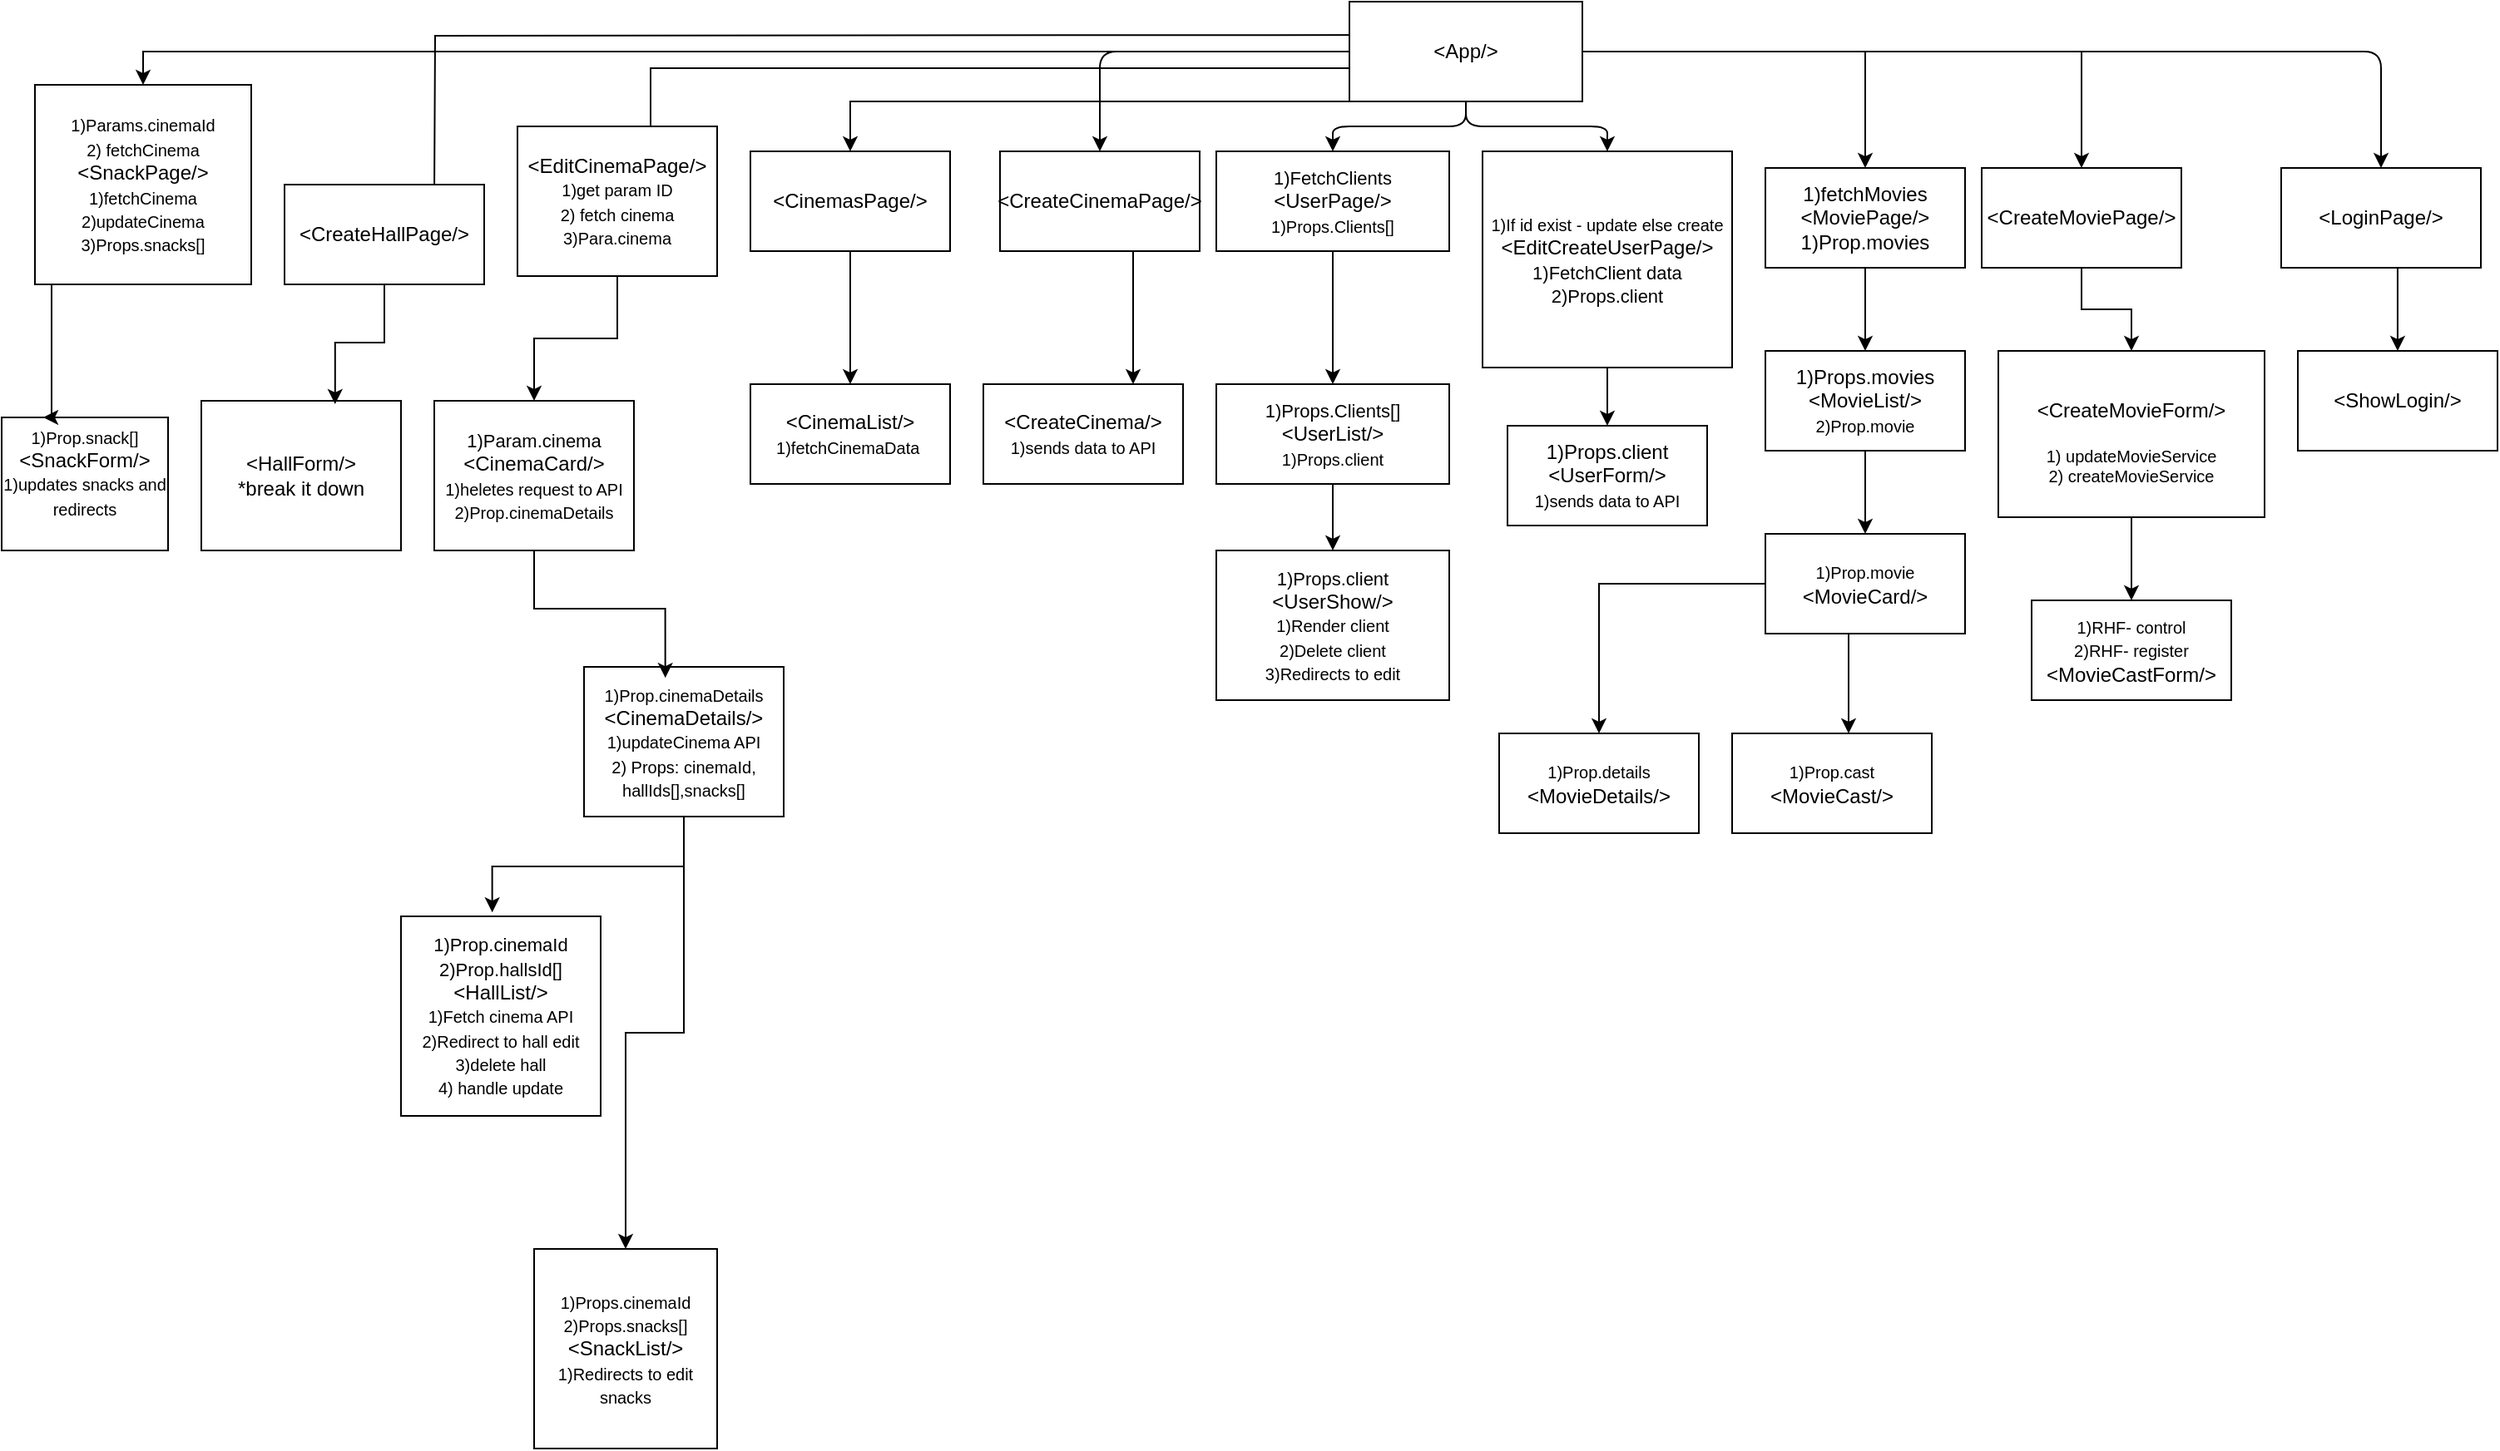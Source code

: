 <mxfile>
    <diagram name="Page-1" id="T1HF94_pV0aO4in_FAbq">
        <mxGraphModel dx="500" dy="831" grid="1" gridSize="10" guides="1" tooltips="1" connect="1" arrows="1" fold="1" page="1" pageScale="1" pageWidth="1654" pageHeight="2336" math="0" shadow="0">
            <root>
                <mxCell id="0"/>
                <mxCell id="1" parent="0"/>
                <mxCell id="jApMvYi7QoUpjL_6ancB-16" style="edgeStyle=orthogonalEdgeStyle;rounded=0;orthogonalLoop=1;jettySize=auto;html=1;entryX=0.5;entryY=0;entryDx=0;entryDy=0;" parent="1" source="jApMvYi7QoUpjL_6ancB-2" target="jApMvYi7QoUpjL_6ancB-4" edge="1">
                    <mxGeometry relative="1" as="geometry"/>
                </mxCell>
                <mxCell id="jApMvYi7QoUpjL_6ancB-17" style="edgeStyle=orthogonalEdgeStyle;rounded=0;orthogonalLoop=1;jettySize=auto;html=1;entryX=0.5;entryY=0;entryDx=0;entryDy=0;" parent="1" edge="1">
                    <mxGeometry relative="1" as="geometry">
                        <mxPoint x="880" y="70" as="sourcePoint"/>
                        <mxPoint x="300" y="170" as="targetPoint"/>
                    </mxGeometry>
                </mxCell>
                <mxCell id="jApMvYi7QoUpjL_6ancB-18" style="edgeStyle=orthogonalEdgeStyle;rounded=0;orthogonalLoop=1;jettySize=auto;html=1;exitX=0;exitY=0.75;exitDx=0;exitDy=0;" parent="1" source="jApMvYi7QoUpjL_6ancB-2" edge="1">
                    <mxGeometry relative="1" as="geometry">
                        <Array as="points">
                            <mxPoint x="850" y="90"/>
                            <mxPoint x="430" y="90"/>
                            <mxPoint x="430" y="170"/>
                        </Array>
                        <mxPoint x="800" y="90" as="sourcePoint"/>
                        <mxPoint x="420.0" y="170" as="targetPoint"/>
                    </mxGeometry>
                </mxCell>
                <mxCell id="jApMvYi7QoUpjL_6ancB-19" style="edgeStyle=orthogonalEdgeStyle;rounded=0;orthogonalLoop=1;jettySize=auto;html=1;" parent="1" source="jApMvYi7QoUpjL_6ancB-2" target="jApMvYi7QoUpjL_6ancB-8" edge="1">
                    <mxGeometry relative="1" as="geometry">
                        <Array as="points">
                            <mxPoint x="950" y="110"/>
                            <mxPoint x="690" y="110"/>
                        </Array>
                    </mxGeometry>
                </mxCell>
                <mxCell id="jApMvYi7QoUpjL_6ancB-21" style="edgeStyle=orthogonalEdgeStyle;rounded=0;orthogonalLoop=1;jettySize=auto;html=1;" parent="1" source="jApMvYi7QoUpjL_6ancB-2" target="jApMvYi7QoUpjL_6ancB-7" edge="1">
                    <mxGeometry relative="1" as="geometry">
                        <mxPoint x="1470" y="140" as="targetPoint"/>
                    </mxGeometry>
                </mxCell>
                <mxCell id="jApMvYi7QoUpjL_6ancB-22" style="edgeStyle=orthogonalEdgeStyle;rounded=0;orthogonalLoop=1;jettySize=auto;html=1;entryX=0.5;entryY=0;entryDx=0;entryDy=0;" parent="1" source="jApMvYi7QoUpjL_6ancB-2" target="jApMvYi7QoUpjL_6ancB-10" edge="1">
                    <mxGeometry relative="1" as="geometry">
                        <Array as="points">
                            <mxPoint x="1160" y="80"/>
                        </Array>
                    </mxGeometry>
                </mxCell>
                <mxCell id="23" style="edgeStyle=orthogonalEdgeStyle;shape=connector;rounded=1;html=1;strokeColor=default;align=center;verticalAlign=middle;fontFamily=Helvetica;fontSize=11;fontColor=default;labelBackgroundColor=default;endArrow=classic;" parent="1" source="jApMvYi7QoUpjL_6ancB-2" target="jApMvYi7QoUpjL_6ancB-9" edge="1">
                    <mxGeometry relative="1" as="geometry"/>
                </mxCell>
                <mxCell id="24" value="" style="edgeStyle=orthogonalEdgeStyle;shape=connector;rounded=1;html=1;strokeColor=default;align=center;verticalAlign=middle;fontFamily=Helvetica;fontSize=11;fontColor=default;labelBackgroundColor=default;endArrow=classic;" parent="1" source="jApMvYi7QoUpjL_6ancB-2" target="2" edge="1">
                    <mxGeometry relative="1" as="geometry"/>
                </mxCell>
                <mxCell id="26" style="edgeStyle=orthogonalEdgeStyle;shape=connector;rounded=1;html=1;strokeColor=default;align=center;verticalAlign=middle;fontFamily=Helvetica;fontSize=11;fontColor=default;labelBackgroundColor=default;endArrow=classic;" parent="1" source="jApMvYi7QoUpjL_6ancB-2" target="20" edge="1">
                    <mxGeometry relative="1" as="geometry"/>
                </mxCell>
                <mxCell id="33" style="edgeStyle=none;html=1;entryX=0.5;entryY=0;entryDx=0;entryDy=0;" parent="1" source="jApMvYi7QoUpjL_6ancB-2" target="32" edge="1">
                    <mxGeometry relative="1" as="geometry">
                        <Array as="points">
                            <mxPoint x="1470" y="80"/>
                        </Array>
                    </mxGeometry>
                </mxCell>
                <mxCell id="jApMvYi7QoUpjL_6ancB-2" value="&amp;lt;App/&amp;gt;" style="rounded=0;whiteSpace=wrap;html=1;strokeColor=default;fontFamily=Helvetica;" parent="1" vertex="1">
                    <mxGeometry x="850" y="50" width="140" height="60" as="geometry"/>
                </mxCell>
                <mxCell id="jApMvYi7QoUpjL_6ancB-4" value="&lt;div&gt;&lt;font style=&quot;font-size: 10px;&quot;&gt;1)Params.cinemaId&lt;/font&gt;&lt;/div&gt;&lt;div&gt;&lt;font style=&quot;font-size: 10px;&quot;&gt;2) fetchCinema&lt;/font&gt;&lt;/div&gt;&amp;lt;SnackPage/&amp;gt;&lt;div&gt;&lt;font style=&quot;font-size: 10px;&quot;&gt;1)fetchCinema&lt;/font&gt;&lt;/div&gt;&lt;div&gt;&lt;font style=&quot;font-size: 10px;&quot;&gt;2)updateCinema&lt;br&gt;&lt;/font&gt;&lt;div&gt;&lt;font style=&quot;font-size: 10px;&quot;&gt;3)Props.snacks[]&lt;/font&gt;&lt;/div&gt;&lt;/div&gt;" style="rounded=0;whiteSpace=wrap;html=1;strokeColor=default;fontFamily=Helvetica;" parent="1" vertex="1">
                    <mxGeometry x="60" y="100" width="130" height="120" as="geometry"/>
                </mxCell>
                <mxCell id="jApMvYi7QoUpjL_6ancB-5" value="&amp;lt;CreateHallPage/&amp;gt;" style="rounded=0;whiteSpace=wrap;html=1;strokeColor=default;fontFamily=Helvetica;" parent="1" vertex="1">
                    <mxGeometry x="210" y="160" width="120" height="60" as="geometry"/>
                </mxCell>
                <mxCell id="jApMvYi7QoUpjL_6ancB-30" value="" style="edgeStyle=orthogonalEdgeStyle;rounded=0;orthogonalLoop=1;jettySize=auto;html=1;" parent="1" source="jApMvYi7QoUpjL_6ancB-6" target="jApMvYi7QoUpjL_6ancB-29" edge="1">
                    <mxGeometry relative="1" as="geometry"/>
                </mxCell>
                <mxCell id="jApMvYi7QoUpjL_6ancB-6" value="&amp;lt;EditCinemaPage/&amp;gt;&lt;div&gt;&lt;font size=&quot;1&quot;&gt;1)get param ID&lt;/font&gt;&lt;/div&gt;&lt;div&gt;&lt;font size=&quot;1&quot;&gt;2) fetch cinema&lt;/font&gt;&lt;/div&gt;&lt;div&gt;&lt;font size=&quot;1&quot;&gt;3)Para.cinema&lt;/font&gt;&lt;/div&gt;" style="rounded=0;whiteSpace=wrap;html=1;strokeColor=default;fontFamily=Helvetica;" parent="1" vertex="1">
                    <mxGeometry x="350" y="125" width="120" height="90" as="geometry"/>
                </mxCell>
                <mxCell id="jApMvYi7QoUpjL_6ancB-51" value="" style="edgeStyle=orthogonalEdgeStyle;rounded=0;orthogonalLoop=1;jettySize=auto;html=1;" parent="1" source="jApMvYi7QoUpjL_6ancB-7" target="jApMvYi7QoUpjL_6ancB-50" edge="1">
                    <mxGeometry relative="1" as="geometry"/>
                </mxCell>
                <mxCell id="jApMvYi7QoUpjL_6ancB-7" value="&amp;lt;CreateMoviePage/&amp;gt;" style="rounded=0;whiteSpace=wrap;html=1;strokeColor=default;fontFamily=Helvetica;" parent="1" vertex="1">
                    <mxGeometry x="1230" y="150" width="120" height="60" as="geometry"/>
                </mxCell>
                <mxCell id="29" value="" style="edgeStyle=none;html=1;" parent="1" source="jApMvYi7QoUpjL_6ancB-8" target="jApMvYi7QoUpjL_6ancB-39" edge="1">
                    <mxGeometry relative="1" as="geometry"/>
                </mxCell>
                <mxCell id="jApMvYi7QoUpjL_6ancB-8" value="&amp;lt;CinemasPage/&amp;gt;" style="rounded=0;whiteSpace=wrap;html=1;strokeColor=default;fontFamily=Helvetica;" parent="1" vertex="1">
                    <mxGeometry x="490" y="140" width="120" height="60" as="geometry"/>
                </mxCell>
                <mxCell id="jApMvYi7QoUpjL_6ancB-42" value="" style="edgeStyle=orthogonalEdgeStyle;rounded=0;orthogonalLoop=1;jettySize=auto;html=1;" parent="1" source="jApMvYi7QoUpjL_6ancB-9" target="jApMvYi7QoUpjL_6ancB-41" edge="1">
                    <mxGeometry relative="1" as="geometry">
                        <Array as="points">
                            <mxPoint x="720" y="250"/>
                            <mxPoint x="720" y="250"/>
                        </Array>
                    </mxGeometry>
                </mxCell>
                <mxCell id="jApMvYi7QoUpjL_6ancB-9" value="&amp;lt;CreateCinemaPage/&amp;gt;" style="rounded=0;whiteSpace=wrap;html=1;strokeColor=default;fontFamily=Helvetica;" parent="1" vertex="1">
                    <mxGeometry x="640" y="140" width="120" height="60" as="geometry"/>
                </mxCell>
                <mxCell id="30" value="" style="edgeStyle=none;html=1;" parent="1" source="jApMvYi7QoUpjL_6ancB-10" target="jApMvYi7QoUpjL_6ancB-43" edge="1">
                    <mxGeometry relative="1" as="geometry"/>
                </mxCell>
                <mxCell id="jApMvYi7QoUpjL_6ancB-10" value="&lt;div&gt;1)fetchMovies&lt;/div&gt;&amp;lt;MoviePage/&amp;gt;&lt;div&gt;1)Prop.movies&lt;/div&gt;" style="rounded=0;whiteSpace=wrap;html=1;strokeColor=default;fontFamily=Helvetica;" parent="1" vertex="1">
                    <mxGeometry x="1100" y="150" width="120" height="60" as="geometry"/>
                </mxCell>
                <mxCell id="jApMvYi7QoUpjL_6ancB-23" value="&lt;div&gt;&lt;font style=&quot;font-size: 10px;&quot;&gt;1)Prop.snack[]&lt;/font&gt;&lt;/div&gt;&amp;lt;SnackForm/&amp;gt;&lt;div&gt;&lt;font style=&quot;font-size: 10px;&quot;&gt;1)updates snacks and redirects&lt;/font&gt;&lt;br&gt;&lt;div&gt;&lt;br&gt;&lt;/div&gt;&lt;/div&gt;" style="rounded=0;whiteSpace=wrap;html=1;strokeColor=default;fontFamily=Helvetica;" parent="1" vertex="1">
                    <mxGeometry x="40" y="300" width="100" height="80" as="geometry"/>
                </mxCell>
                <mxCell id="jApMvYi7QoUpjL_6ancB-24" style="edgeStyle=orthogonalEdgeStyle;rounded=0;orthogonalLoop=1;jettySize=auto;html=1;entryX=0.25;entryY=0;entryDx=0;entryDy=0;" parent="1" source="jApMvYi7QoUpjL_6ancB-4" target="jApMvYi7QoUpjL_6ancB-23" edge="1">
                    <mxGeometry relative="1" as="geometry">
                        <mxPoint x="120" y="300" as="targetPoint"/>
                        <Array as="points">
                            <mxPoint x="70" y="300"/>
                        </Array>
                    </mxGeometry>
                </mxCell>
                <mxCell id="jApMvYi7QoUpjL_6ancB-27" value="&amp;lt;HallForm/&amp;gt;&lt;div&gt;*break it down&lt;/div&gt;" style="rounded=0;whiteSpace=wrap;html=1;strokeColor=default;fontFamily=Helvetica;" parent="1" vertex="1">
                    <mxGeometry x="160" y="290" width="120" height="90" as="geometry"/>
                </mxCell>
                <mxCell id="jApMvYi7QoUpjL_6ancB-28" style="edgeStyle=orthogonalEdgeStyle;rounded=0;orthogonalLoop=1;jettySize=auto;html=1;entryX=0.67;entryY=0.022;entryDx=0;entryDy=0;entryPerimeter=0;" parent="1" source="jApMvYi7QoUpjL_6ancB-5" target="jApMvYi7QoUpjL_6ancB-27" edge="1">
                    <mxGeometry relative="1" as="geometry"/>
                </mxCell>
                <mxCell id="jApMvYi7QoUpjL_6ancB-29" value="&lt;div&gt;&lt;font style=&quot;font-size: 11px;&quot;&gt;1)Param.cinema&lt;/font&gt;&lt;/div&gt;&amp;lt;CinemaCard/&amp;gt;&lt;div&gt;&lt;font size=&quot;1&quot;&gt;1)heletes request to API&lt;/font&gt;&lt;/div&gt;&lt;div&gt;&lt;font size=&quot;1&quot;&gt;2)Prop.cinemaDetails&lt;/font&gt;&lt;/div&gt;" style="rounded=0;whiteSpace=wrap;html=1;strokeColor=default;fontFamily=Helvetica;" parent="1" vertex="1">
                    <mxGeometry x="300" y="290" width="120" height="90" as="geometry"/>
                </mxCell>
                <mxCell id="jApMvYi7QoUpjL_6ancB-64" style="edgeStyle=orthogonalEdgeStyle;rounded=0;orthogonalLoop=1;jettySize=auto;html=1;" parent="1" source="jApMvYi7QoUpjL_6ancB-33" target="jApMvYi7QoUpjL_6ancB-36" edge="1">
                    <mxGeometry relative="1" as="geometry"/>
                </mxCell>
                <mxCell id="jApMvYi7QoUpjL_6ancB-33" value="&lt;div&gt;&lt;font style=&quot;font-size: 10px;&quot;&gt;1)Prop.cinemaDetails&lt;/font&gt;&lt;/div&gt;&amp;lt;CinemaDetails/&amp;gt;&lt;div&gt;&lt;font style=&quot;font-size: 10px;&quot;&gt;1)updateCinema API&lt;/font&gt;&lt;/div&gt;&lt;div&gt;&lt;font style=&quot;font-size: 10px;&quot;&gt;2) Props: cinemaId, hallIds[],snacks[]&lt;/font&gt;&lt;/div&gt;" style="rounded=0;whiteSpace=wrap;html=1;strokeColor=default;fontFamily=Helvetica;" parent="1" vertex="1">
                    <mxGeometry x="390" y="450" width="120" height="90" as="geometry"/>
                </mxCell>
                <mxCell id="jApMvYi7QoUpjL_6ancB-35" value="&lt;div&gt;&lt;font style=&quot;font-size: 11px;&quot;&gt;1)Prop.cinemaId&lt;/font&gt;&lt;/div&gt;&lt;div&gt;&lt;font style=&quot;font-size: 11px;&quot;&gt;2)Prop.hallsId[]&lt;/font&gt;&lt;/div&gt;&amp;lt;HallList/&amp;gt;&lt;div&gt;&lt;font size=&quot;1&quot;&gt;1)Fetch cinema API&lt;/font&gt;&lt;/div&gt;&lt;div&gt;&lt;font size=&quot;1&quot;&gt;2)Redirect to hall edit&lt;/font&gt;&lt;/div&gt;&lt;div&gt;&lt;font size=&quot;1&quot;&gt;3)delete hall&lt;/font&gt;&lt;/div&gt;&lt;div&gt;&lt;font size=&quot;1&quot;&gt;4) handle update&lt;/font&gt;&lt;/div&gt;" style="rounded=0;whiteSpace=wrap;html=1;strokeColor=default;fontFamily=Helvetica;" parent="1" vertex="1">
                    <mxGeometry x="280" y="600" width="120" height="120" as="geometry"/>
                </mxCell>
                <mxCell id="jApMvYi7QoUpjL_6ancB-36" value="&lt;div&gt;&lt;font style=&quot;font-size: 10px;&quot;&gt;1)Props.cinemaId&lt;/font&gt;&lt;/div&gt;&lt;div&gt;&lt;font style=&quot;font-size: 10px;&quot;&gt;2)Props.snacks[]&lt;/font&gt;&lt;/div&gt;&amp;lt;SnackList/&amp;gt;&lt;div&gt;&lt;font style=&quot;font-size: 10px;&quot;&gt;1)Redirects to edit snacks&lt;/font&gt;&lt;/div&gt;" style="rounded=0;whiteSpace=wrap;html=1;strokeColor=default;fontFamily=Helvetica;" parent="1" vertex="1">
                    <mxGeometry x="360" y="800" width="110" height="120" as="geometry"/>
                </mxCell>
                <mxCell id="jApMvYi7QoUpjL_6ancB-39" value="&amp;lt;CinemaList/&amp;gt;&lt;div&gt;&lt;font size=&quot;1&quot;&gt;1)fetchCinemaData&amp;nbsp;&lt;/font&gt;&lt;/div&gt;" style="rounded=0;whiteSpace=wrap;html=1;strokeColor=default;fontFamily=Helvetica;" parent="1" vertex="1">
                    <mxGeometry x="490" y="280" width="120" height="60" as="geometry"/>
                </mxCell>
                <mxCell id="jApMvYi7QoUpjL_6ancB-41" value="&amp;lt;CreateCinema/&amp;gt;&lt;div&gt;&lt;font size=&quot;1&quot;&gt;1)sends data to API&lt;/font&gt;&lt;/div&gt;" style="rounded=0;whiteSpace=wrap;html=1;strokeColor=default;fontFamily=Helvetica;" parent="1" vertex="1">
                    <mxGeometry x="630" y="280" width="120" height="60" as="geometry"/>
                </mxCell>
                <mxCell id="jApMvYi7QoUpjL_6ancB-57" value="" style="edgeStyle=orthogonalEdgeStyle;rounded=0;orthogonalLoop=1;jettySize=auto;html=1;" parent="1" source="jApMvYi7QoUpjL_6ancB-43" target="jApMvYi7QoUpjL_6ancB-55" edge="1">
                    <mxGeometry relative="1" as="geometry"/>
                </mxCell>
                <mxCell id="jApMvYi7QoUpjL_6ancB-43" value="&lt;div&gt;1)Props.movies&lt;/div&gt;&amp;lt;MovieList/&amp;gt;&lt;div&gt;&lt;font size=&quot;1&quot;&gt;2)Prop.movie&lt;/font&gt;&lt;/div&gt;" style="rounded=0;whiteSpace=wrap;html=1;strokeColor=default;fontFamily=Helvetica;" parent="1" vertex="1">
                    <mxGeometry x="1100" y="260" width="120" height="60" as="geometry"/>
                </mxCell>
                <mxCell id="jApMvYi7QoUpjL_6ancB-45" value="&lt;div&gt;&lt;font size=&quot;1&quot;&gt;1)Prop.details&lt;/font&gt;&lt;/div&gt;&amp;lt;MovieDetails/&amp;gt;" style="rounded=0;whiteSpace=wrap;html=1;strokeColor=default;fontFamily=Helvetica;" parent="1" vertex="1">
                    <mxGeometry x="940" y="490" width="120" height="60" as="geometry"/>
                </mxCell>
                <mxCell id="jApMvYi7QoUpjL_6ancB-47" value="&lt;div&gt;&lt;font size=&quot;1&quot;&gt;1)Prop.cast&lt;/font&gt;&lt;/div&gt;&amp;lt;MovieCast/&amp;gt;" style="rounded=0;whiteSpace=wrap;html=1;strokeColor=default;fontFamily=Helvetica;" parent="1" vertex="1">
                    <mxGeometry x="1080" y="490" width="120" height="60" as="geometry"/>
                </mxCell>
                <mxCell id="jApMvYi7QoUpjL_6ancB-53" value="" style="edgeStyle=orthogonalEdgeStyle;rounded=0;orthogonalLoop=1;jettySize=auto;html=1;" parent="1" source="jApMvYi7QoUpjL_6ancB-50" target="jApMvYi7QoUpjL_6ancB-52" edge="1">
                    <mxGeometry relative="1" as="geometry"/>
                </mxCell>
                <mxCell id="jApMvYi7QoUpjL_6ancB-50" value="&lt;div&gt;&lt;font style=&quot;font-size: 12px;&quot;&gt;&lt;br&gt;&lt;/font&gt;&lt;/div&gt;&lt;font style=&quot;font-size: 12px;&quot;&gt;&amp;lt;CreateMovieForm/&amp;gt;&lt;/font&gt;&lt;div&gt;&lt;span style=&quot;font-size: 12px;&quot;&gt;&lt;br&gt;&lt;/span&gt;&lt;div&gt;&lt;font size=&quot;1&quot;&gt;1) updateMovieService&lt;/font&gt;&lt;/div&gt;&lt;div&gt;&lt;font size=&quot;1&quot;&gt;2) createMovieService&lt;br&gt;&lt;/font&gt;&lt;div&gt;&lt;br&gt;&lt;/div&gt;&lt;/div&gt;&lt;/div&gt;" style="rounded=0;whiteSpace=wrap;html=1;strokeColor=default;fontFamily=Helvetica;fontSize=4;" parent="1" vertex="1">
                    <mxGeometry x="1240" y="260" width="160" height="100" as="geometry"/>
                </mxCell>
                <mxCell id="jApMvYi7QoUpjL_6ancB-52" value="&lt;div&gt;&lt;font style=&quot;font-size: 10px;&quot;&gt;1)RHF- control&lt;/font&gt;&lt;/div&gt;&lt;div&gt;&lt;font style=&quot;font-size: 10px;&quot;&gt;2)RHF- register&lt;/font&gt;&lt;/div&gt;&amp;lt;MovieCastForm/&amp;gt;" style="rounded=0;whiteSpace=wrap;html=1;strokeColor=default;fontFamily=Helvetica;" parent="1" vertex="1">
                    <mxGeometry x="1260" y="410" width="120" height="60" as="geometry"/>
                </mxCell>
                <mxCell id="jApMvYi7QoUpjL_6ancB-58" value="" style="edgeStyle=orthogonalEdgeStyle;rounded=0;orthogonalLoop=1;jettySize=auto;html=1;" parent="1" source="jApMvYi7QoUpjL_6ancB-55" target="jApMvYi7QoUpjL_6ancB-47" edge="1">
                    <mxGeometry relative="1" as="geometry">
                        <Array as="points">
                            <mxPoint x="1150" y="470"/>
                            <mxPoint x="1150" y="470"/>
                        </Array>
                    </mxGeometry>
                </mxCell>
                <mxCell id="jApMvYi7QoUpjL_6ancB-59" style="edgeStyle=orthogonalEdgeStyle;rounded=0;orthogonalLoop=1;jettySize=auto;html=1;entryX=0.5;entryY=0;entryDx=0;entryDy=0;" parent="1" source="jApMvYi7QoUpjL_6ancB-55" target="jApMvYi7QoUpjL_6ancB-45" edge="1">
                    <mxGeometry relative="1" as="geometry"/>
                </mxCell>
                <mxCell id="jApMvYi7QoUpjL_6ancB-55" value="&lt;div&gt;&lt;font size=&quot;1&quot;&gt;1)Prop.movie&lt;/font&gt;&lt;/div&gt;&amp;lt;MovieCard/&amp;gt;" style="rounded=0;whiteSpace=wrap;html=1;strokeColor=default;fontFamily=Helvetica;" parent="1" vertex="1">
                    <mxGeometry x="1100" y="370" width="120" height="60" as="geometry"/>
                </mxCell>
                <mxCell id="jApMvYi7QoUpjL_6ancB-61" style="edgeStyle=orthogonalEdgeStyle;rounded=0;orthogonalLoop=1;jettySize=auto;html=1;entryX=0.407;entryY=0.073;entryDx=0;entryDy=0;entryPerimeter=0;" parent="1" source="jApMvYi7QoUpjL_6ancB-29" target="jApMvYi7QoUpjL_6ancB-33" edge="1">
                    <mxGeometry relative="1" as="geometry"/>
                </mxCell>
                <mxCell id="jApMvYi7QoUpjL_6ancB-63" style="edgeStyle=orthogonalEdgeStyle;rounded=0;orthogonalLoop=1;jettySize=auto;html=1;entryX=0.457;entryY=-0.02;entryDx=0;entryDy=0;entryPerimeter=0;" parent="1" source="jApMvYi7QoUpjL_6ancB-33" target="jApMvYi7QoUpjL_6ancB-35" edge="1">
                    <mxGeometry relative="1" as="geometry"/>
                </mxCell>
                <mxCell id="25" value="" style="edgeStyle=orthogonalEdgeStyle;shape=connector;rounded=1;html=1;strokeColor=default;align=center;verticalAlign=middle;fontFamily=Helvetica;fontSize=11;fontColor=default;labelBackgroundColor=default;endArrow=classic;" parent="1" source="2" target="16" edge="1">
                    <mxGeometry relative="1" as="geometry"/>
                </mxCell>
                <mxCell id="2" value="&lt;div&gt;&lt;font style=&quot;font-size: 11px;&quot;&gt;1)FetchClients&lt;/font&gt;&lt;/div&gt;&amp;lt;UserPage/&amp;gt;&lt;div&gt;&lt;font size=&quot;1&quot;&gt;1)Props.Clients[]&lt;/font&gt;&lt;/div&gt;" style="rounded=0;whiteSpace=wrap;html=1;strokeColor=default;fontFamily=Helvetica;" parent="1" vertex="1">
                    <mxGeometry x="770" y="140" width="140" height="60" as="geometry"/>
                </mxCell>
                <mxCell id="19" value="" style="edgeStyle=orthogonalEdgeStyle;shape=connector;rounded=1;html=1;strokeColor=default;align=center;verticalAlign=middle;fontFamily=Helvetica;fontSize=11;fontColor=default;labelBackgroundColor=default;endArrow=classic;" parent="1" source="16" target="18" edge="1">
                    <mxGeometry relative="1" as="geometry"/>
                </mxCell>
                <mxCell id="16" value="&lt;div&gt;&lt;font style=&quot;font-size: 11px;&quot;&gt;1)Props.Clients[]&lt;/font&gt;&lt;/div&gt;&amp;lt;UserList/&amp;gt;&lt;div&gt;&lt;font size=&quot;1&quot;&gt;1)Props.client&lt;/font&gt;&lt;/div&gt;" style="rounded=0;whiteSpace=wrap;html=1;strokeColor=default;fontFamily=Helvetica;" parent="1" vertex="1">
                    <mxGeometry x="770" y="280" width="140" height="60" as="geometry"/>
                </mxCell>
                <mxCell id="18" value="&lt;div&gt;&lt;font style=&quot;font-size: 11px;&quot;&gt;1)Props.client&lt;/font&gt;&lt;/div&gt;&amp;lt;UserShow/&amp;gt;&lt;div&gt;&lt;font size=&quot;1&quot;&gt;1)Render client&lt;/font&gt;&lt;/div&gt;&lt;div&gt;&lt;font size=&quot;1&quot;&gt;2)Delete client&lt;/font&gt;&lt;/div&gt;&lt;div&gt;&lt;font size=&quot;1&quot;&gt;3)Redirects to edit&lt;/font&gt;&lt;/div&gt;" style="rounded=0;whiteSpace=wrap;html=1;strokeColor=default;fontFamily=Helvetica;" parent="1" vertex="1">
                    <mxGeometry x="770" y="380" width="140" height="90" as="geometry"/>
                </mxCell>
                <mxCell id="28" value="" style="edgeStyle=none;html=1;" parent="1" source="20" target="27" edge="1">
                    <mxGeometry relative="1" as="geometry"/>
                </mxCell>
                <mxCell id="20" value="&lt;div&gt;&lt;br&gt;&lt;/div&gt;&lt;div&gt;&lt;font size=&quot;1&quot;&gt;1)If id exist - update else create&lt;/font&gt;&lt;/div&gt;&amp;lt;EditCreateUserPage/&amp;gt;&lt;div&gt;&lt;font style=&quot;font-size: 11px;&quot;&gt;1)FetchClient data&lt;/font&gt;&lt;/div&gt;&lt;div&gt;&lt;font style=&quot;font-size: 11px;&quot;&gt;2)Props.client&lt;/font&gt;&lt;/div&gt;&lt;div&gt;&lt;br&gt;&lt;/div&gt;" style="rounded=0;whiteSpace=wrap;html=1;strokeColor=default;fontFamily=Helvetica;" parent="1" vertex="1">
                    <mxGeometry x="930" y="140" width="150" height="130" as="geometry"/>
                </mxCell>
                <mxCell id="27" value="&lt;div&gt;1)Props.client&lt;/div&gt;&amp;lt;UserForm/&amp;gt;&lt;div&gt;&lt;font size=&quot;1&quot;&gt;1)sends data to API&lt;/font&gt;&lt;/div&gt;" style="rounded=0;whiteSpace=wrap;html=1;strokeColor=default;fontFamily=Helvetica;" parent="1" vertex="1">
                    <mxGeometry x="945" y="305" width="120" height="60" as="geometry"/>
                </mxCell>
                <mxCell id="39" value="" style="edgeStyle=none;html=1;exitX=0.583;exitY=1;exitDx=0;exitDy=0;exitPerimeter=0;" parent="1" source="32" target="36" edge="1">
                    <mxGeometry relative="1" as="geometry">
                        <mxPoint x="1473" y="210" as="sourcePoint"/>
                    </mxGeometry>
                </mxCell>
                <mxCell id="32" value="&amp;lt;&lt;span style=&quot;font-family: monospace; font-size: 0px; text-align: start; text-wrap-mode: nowrap;&quot;&gt;%3CmxGraphModel%3E%3Croot%3E%3CmxCell%20id%3D%220%22%2F%3E%3CmxCell%20id%3D%221%22%20parent%3D%220%22%2F%3E%3CmxCell%20id%3D%222%22%20value%3D%22%26amp%3Blt%3BCreateMoviePage%2F%26amp%3Bgt%3B%22%20style%3D%22rounded%3D0%3BwhiteSpace%3Dwrap%3Bhtml%3D1%3BstrokeColor%3Ddefault%3BfontFamily%3DHelvetica%3B%22%20vertex%3D%221%22%20parent%3D%221%22%3E%3CmxGeometry%20x%3D%221230%22%20y%3D%22150%22%20width%3D%22120%22%20height%3D%2260%22%20as%3D%22geometry%22%2F%3E%3C%2FmxCell%3E%3C%2Froot%3E%3C%2FmxGraphModel%3E&lt;/span&gt;LoginPage/&amp;gt;" style="rounded=0;whiteSpace=wrap;html=1;strokeColor=default;fontFamily=Helvetica;" parent="1" vertex="1">
                    <mxGeometry x="1410" y="150" width="120" height="60" as="geometry"/>
                </mxCell>
                <mxCell id="36" value="&amp;lt;ShowLogin&lt;span style=&quot;font-family: monospace; font-size: 0px; text-align: start; text-wrap-mode: nowrap;&quot;&gt;%3CmxGraphModel%3E%3Croot%3E%3CmxCell%20id%3D%220%22%2F%3E%3CmxCell%20id%3D%221%22%20parent%3D%220%22%2F%3E%3CmxCell%20id%3D%222%22%20value%3D%22%26amp%3Blt%3BCreateMoviePage%2F%26amp%3Bgt%3B%22%20style%3D%22rounded%3D0%3BwhiteSpace%3Dwrap%3Bhtml%3D1%3BstrokeColor%3Ddefault%3BfontFamily%3DHelvetica%3B%22%20vertex%3D%221%22%20parent%3D%221%22%3E%3CmxGeometry%20x%3D%221230%22%20y%3D%22150%22%20width%3D%22120%22%20height%3D%2260%22%20as%3D%22geometry%22%2F%3E%3C%2FmxCell%3E%3C%2Froot%3E%3C%2FmxGraphModel%3EShows&lt;/span&gt;/&amp;gt;" style="rounded=0;whiteSpace=wrap;html=1;strokeColor=default;fontFamily=Helvetica;" parent="1" vertex="1">
                    <mxGeometry x="1420" y="260" width="120" height="60" as="geometry"/>
                </mxCell>
            </root>
        </mxGraphModel>
    </diagram>
</mxfile>